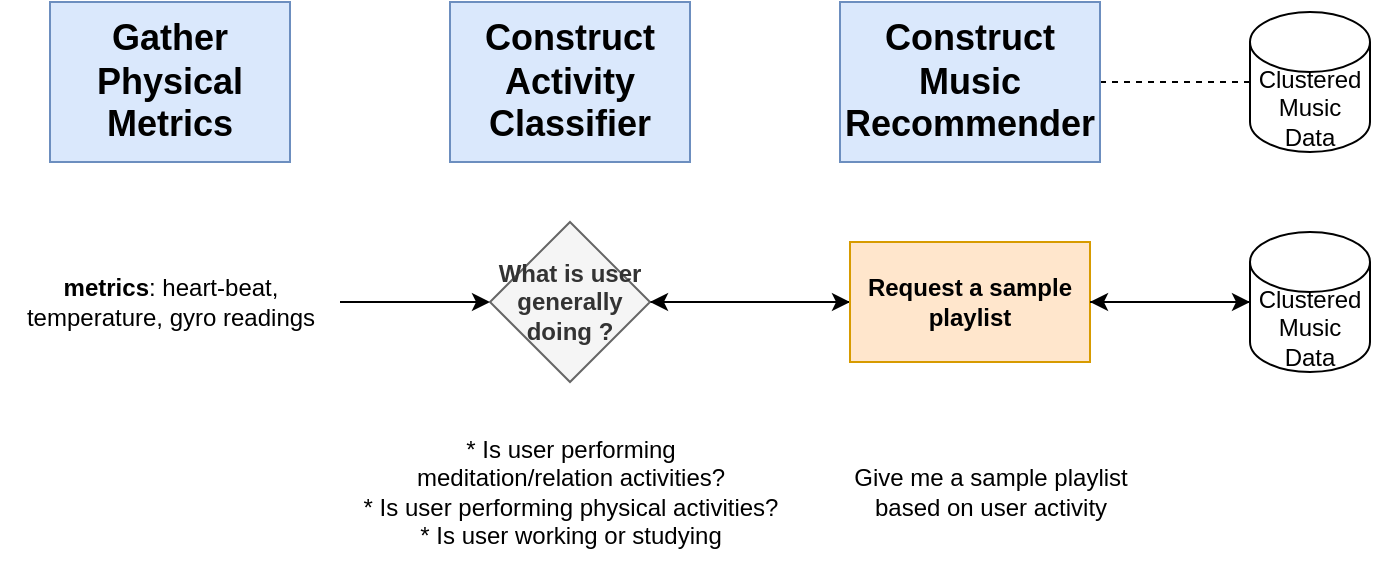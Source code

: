 <mxfile version="22.1.20" type="device">
  <diagram name="General Workflow" id="M_Me3fVr90ERcoHUSq7V">
    <mxGraphModel dx="1042" dy="543" grid="1" gridSize="10" guides="1" tooltips="1" connect="1" arrows="1" fold="1" page="1" pageScale="1" pageWidth="850" pageHeight="1100" math="0" shadow="0">
      <root>
        <mxCell id="0" />
        <mxCell id="1" parent="0" />
        <mxCell id="Q_Q2z2u91PsC2xI6ZYRw-1" value="&lt;font style=&quot;font-size: 18px;&quot;&gt;Gather&lt;br&gt;Physical Metrics&lt;/font&gt;" style="rounded=0;whiteSpace=wrap;html=1;fontStyle=1;fillColor=#dae8fc;strokeColor=#6c8ebf;" parent="1" vertex="1">
          <mxGeometry x="120" y="80" width="120" height="80" as="geometry" />
        </mxCell>
        <mxCell id="Q_Q2z2u91PsC2xI6ZYRw-2" value="&lt;font style=&quot;font-size: 18px;&quot;&gt;Construct&lt;br&gt;Activity Classifier&lt;/font&gt;" style="rounded=0;whiteSpace=wrap;html=1;fontStyle=1;fillColor=#dae8fc;strokeColor=#6c8ebf;" parent="1" vertex="1">
          <mxGeometry x="320" y="80" width="120" height="80" as="geometry" />
        </mxCell>
        <mxCell id="Q_Q2z2u91PsC2xI6ZYRw-7" style="edgeStyle=orthogonalEdgeStyle;rounded=0;orthogonalLoop=1;jettySize=auto;html=1;dashed=1;endArrow=none;endFill=0;" parent="1" source="Q_Q2z2u91PsC2xI6ZYRw-4" target="Q_Q2z2u91PsC2xI6ZYRw-6" edge="1">
          <mxGeometry relative="1" as="geometry" />
        </mxCell>
        <mxCell id="Q_Q2z2u91PsC2xI6ZYRw-4" value="&lt;font style=&quot;font-size: 18px;&quot;&gt;Construct&lt;br&gt;Music Recommender&lt;br&gt;&lt;/font&gt;" style="rounded=0;whiteSpace=wrap;html=1;fontStyle=1;fillColor=#dae8fc;strokeColor=#6c8ebf;" parent="1" vertex="1">
          <mxGeometry x="515" y="80" width="130" height="80" as="geometry" />
        </mxCell>
        <mxCell id="Q_Q2z2u91PsC2xI6ZYRw-6" value="Clustered Music Data" style="shape=cylinder3;whiteSpace=wrap;html=1;boundedLbl=1;backgroundOutline=1;size=15;" parent="1" vertex="1">
          <mxGeometry x="720" y="85" width="60" height="70" as="geometry" />
        </mxCell>
        <mxCell id="Q_Q2z2u91PsC2xI6ZYRw-13" style="edgeStyle=orthogonalEdgeStyle;rounded=0;orthogonalLoop=1;jettySize=auto;html=1;" parent="1" source="Q_Q2z2u91PsC2xI6ZYRw-12" target="Q_Q2z2u91PsC2xI6ZYRw-14" edge="1">
          <mxGeometry relative="1" as="geometry">
            <mxPoint x="320" y="230" as="targetPoint" />
          </mxGeometry>
        </mxCell>
        <mxCell id="Q_Q2z2u91PsC2xI6ZYRw-12" value="&lt;b&gt;metrics&lt;/b&gt;: heart-beat, &lt;br&gt;temperature, gyro readings" style="text;html=1;align=center;verticalAlign=middle;resizable=0;points=[];autosize=1;strokeColor=none;fillColor=none;" parent="1" vertex="1">
          <mxGeometry x="95" y="210" width="170" height="40" as="geometry" />
        </mxCell>
        <mxCell id="Q_Q2z2u91PsC2xI6ZYRw-15" style="edgeStyle=orthogonalEdgeStyle;rounded=0;orthogonalLoop=1;jettySize=auto;html=1;" parent="1" source="Q_Q2z2u91PsC2xI6ZYRw-14" edge="1">
          <mxGeometry relative="1" as="geometry">
            <mxPoint x="520" y="230" as="targetPoint" />
          </mxGeometry>
        </mxCell>
        <mxCell id="Q_Q2z2u91PsC2xI6ZYRw-14" value="&lt;b&gt;What is user generally doing ?&lt;/b&gt;" style="rhombus;whiteSpace=wrap;html=1;fillColor=#f5f5f5;fontColor=#333333;strokeColor=#666666;" parent="1" vertex="1">
          <mxGeometry x="340" y="190" width="80" height="80" as="geometry" />
        </mxCell>
        <mxCell id="Q_Q2z2u91PsC2xI6ZYRw-22" style="edgeStyle=orthogonalEdgeStyle;rounded=0;orthogonalLoop=1;jettySize=auto;html=1;entryX=1;entryY=0.5;entryDx=0;entryDy=0;" parent="1" source="Q_Q2z2u91PsC2xI6ZYRw-16" target="Q_Q2z2u91PsC2xI6ZYRw-14" edge="1">
          <mxGeometry relative="1" as="geometry" />
        </mxCell>
        <mxCell id="Q_Q2z2u91PsC2xI6ZYRw-16" value="&lt;b&gt;Request a sample&lt;br&gt;playlist&lt;/b&gt;" style="rounded=0;whiteSpace=wrap;html=1;fillColor=#ffe6cc;strokeColor=#d79b00;" parent="1" vertex="1">
          <mxGeometry x="520" y="200" width="120" height="60" as="geometry" />
        </mxCell>
        <mxCell id="Q_Q2z2u91PsC2xI6ZYRw-21" style="edgeStyle=orthogonalEdgeStyle;rounded=0;orthogonalLoop=1;jettySize=auto;html=1;entryX=1;entryY=0.5;entryDx=0;entryDy=0;" parent="1" source="Q_Q2z2u91PsC2xI6ZYRw-17" target="Q_Q2z2u91PsC2xI6ZYRw-16" edge="1">
          <mxGeometry relative="1" as="geometry" />
        </mxCell>
        <mxCell id="Q_Q2z2u91PsC2xI6ZYRw-17" value="Clustered Music Data" style="shape=cylinder3;whiteSpace=wrap;html=1;boundedLbl=1;backgroundOutline=1;size=15;" parent="1" vertex="1">
          <mxGeometry x="720" y="195" width="60" height="70" as="geometry" />
        </mxCell>
        <mxCell id="Q_Q2z2u91PsC2xI6ZYRw-18" style="edgeStyle=orthogonalEdgeStyle;rounded=0;orthogonalLoop=1;jettySize=auto;html=1;entryX=0;entryY=0.5;entryDx=0;entryDy=0;entryPerimeter=0;" parent="1" source="Q_Q2z2u91PsC2xI6ZYRw-16" target="Q_Q2z2u91PsC2xI6ZYRw-17" edge="1">
          <mxGeometry relative="1" as="geometry" />
        </mxCell>
        <mxCell id="Q_Q2z2u91PsC2xI6ZYRw-19" value="* Is user performing &lt;br&gt;meditation/relation activities?&lt;br&gt;* Is user performing physical activities?&lt;br&gt;* Is user working or studying" style="text;html=1;align=center;verticalAlign=middle;resizable=0;points=[];autosize=1;strokeColor=none;fillColor=none;" parent="1" vertex="1">
          <mxGeometry x="265" y="290" width="230" height="70" as="geometry" />
        </mxCell>
        <mxCell id="Q_Q2z2u91PsC2xI6ZYRw-20" value="Give me a sample playlist &lt;br&gt;based on user activity" style="text;html=1;align=center;verticalAlign=middle;resizable=0;points=[];autosize=1;strokeColor=none;fillColor=none;" parent="1" vertex="1">
          <mxGeometry x="510" y="305" width="160" height="40" as="geometry" />
        </mxCell>
      </root>
    </mxGraphModel>
  </diagram>
</mxfile>
